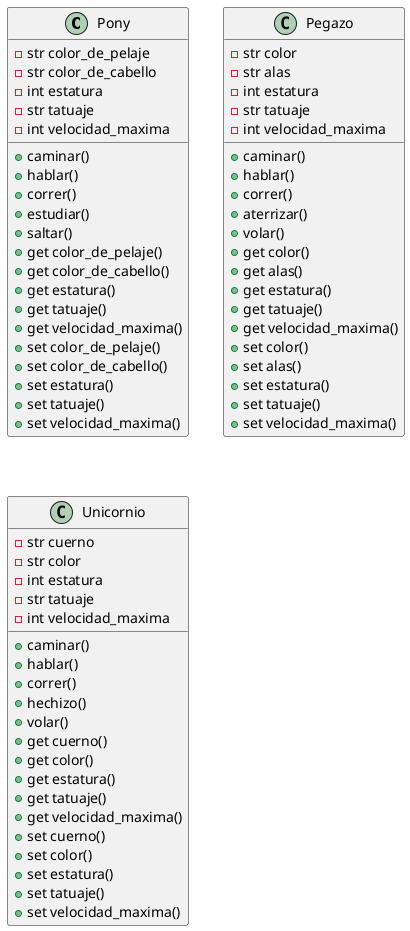 @startuml
class Pony
{
    -str color_de_pelaje
    -str color_de_cabello
    -int estatura
    -str tatuaje
    -int velocidad_maxima
    +caminar()
    +hablar()
    +correr()
    +estudiar()
    +saltar()
    +get color_de_pelaje()
    +get color_de_cabello()
    +get estatura()
    +get tatuaje()
    +get velocidad_maxima()
    +set color_de_pelaje()
    +set color_de_cabello()
    +set estatura()
    +set tatuaje()
    +set velocidad_maxima()
}
class Pegazo
{
    -str color
    -str alas
    -int estatura
    -str tatuaje
    -int velocidad_maxima
    +caminar()
    +hablar()
    +correr()
    +aterrizar()
    +volar()
    +get color()
    +get alas()
    +get estatura()
    +get tatuaje()
    +get velocidad_maxima()
    +set color()
    +set alas()
    +set estatura()
    +set tatuaje()
    +set velocidad_maxima()
}
class Unicornio
{
    -str cuerno
    -str color
    -int estatura
    -str tatuaje
    -int velocidad_maxima
    +caminar()
    +hablar()
    +correr()
    +hechizo()
    +volar()
    +get cuerno()
    +get color()
    +get estatura()
    +get tatuaje()
    +get velocidad_maxima()
    +set cuerno()
    +set color()
    +set estatura()
    +set tatuaje()
    +set velocidad_maxima()
}
@enduml